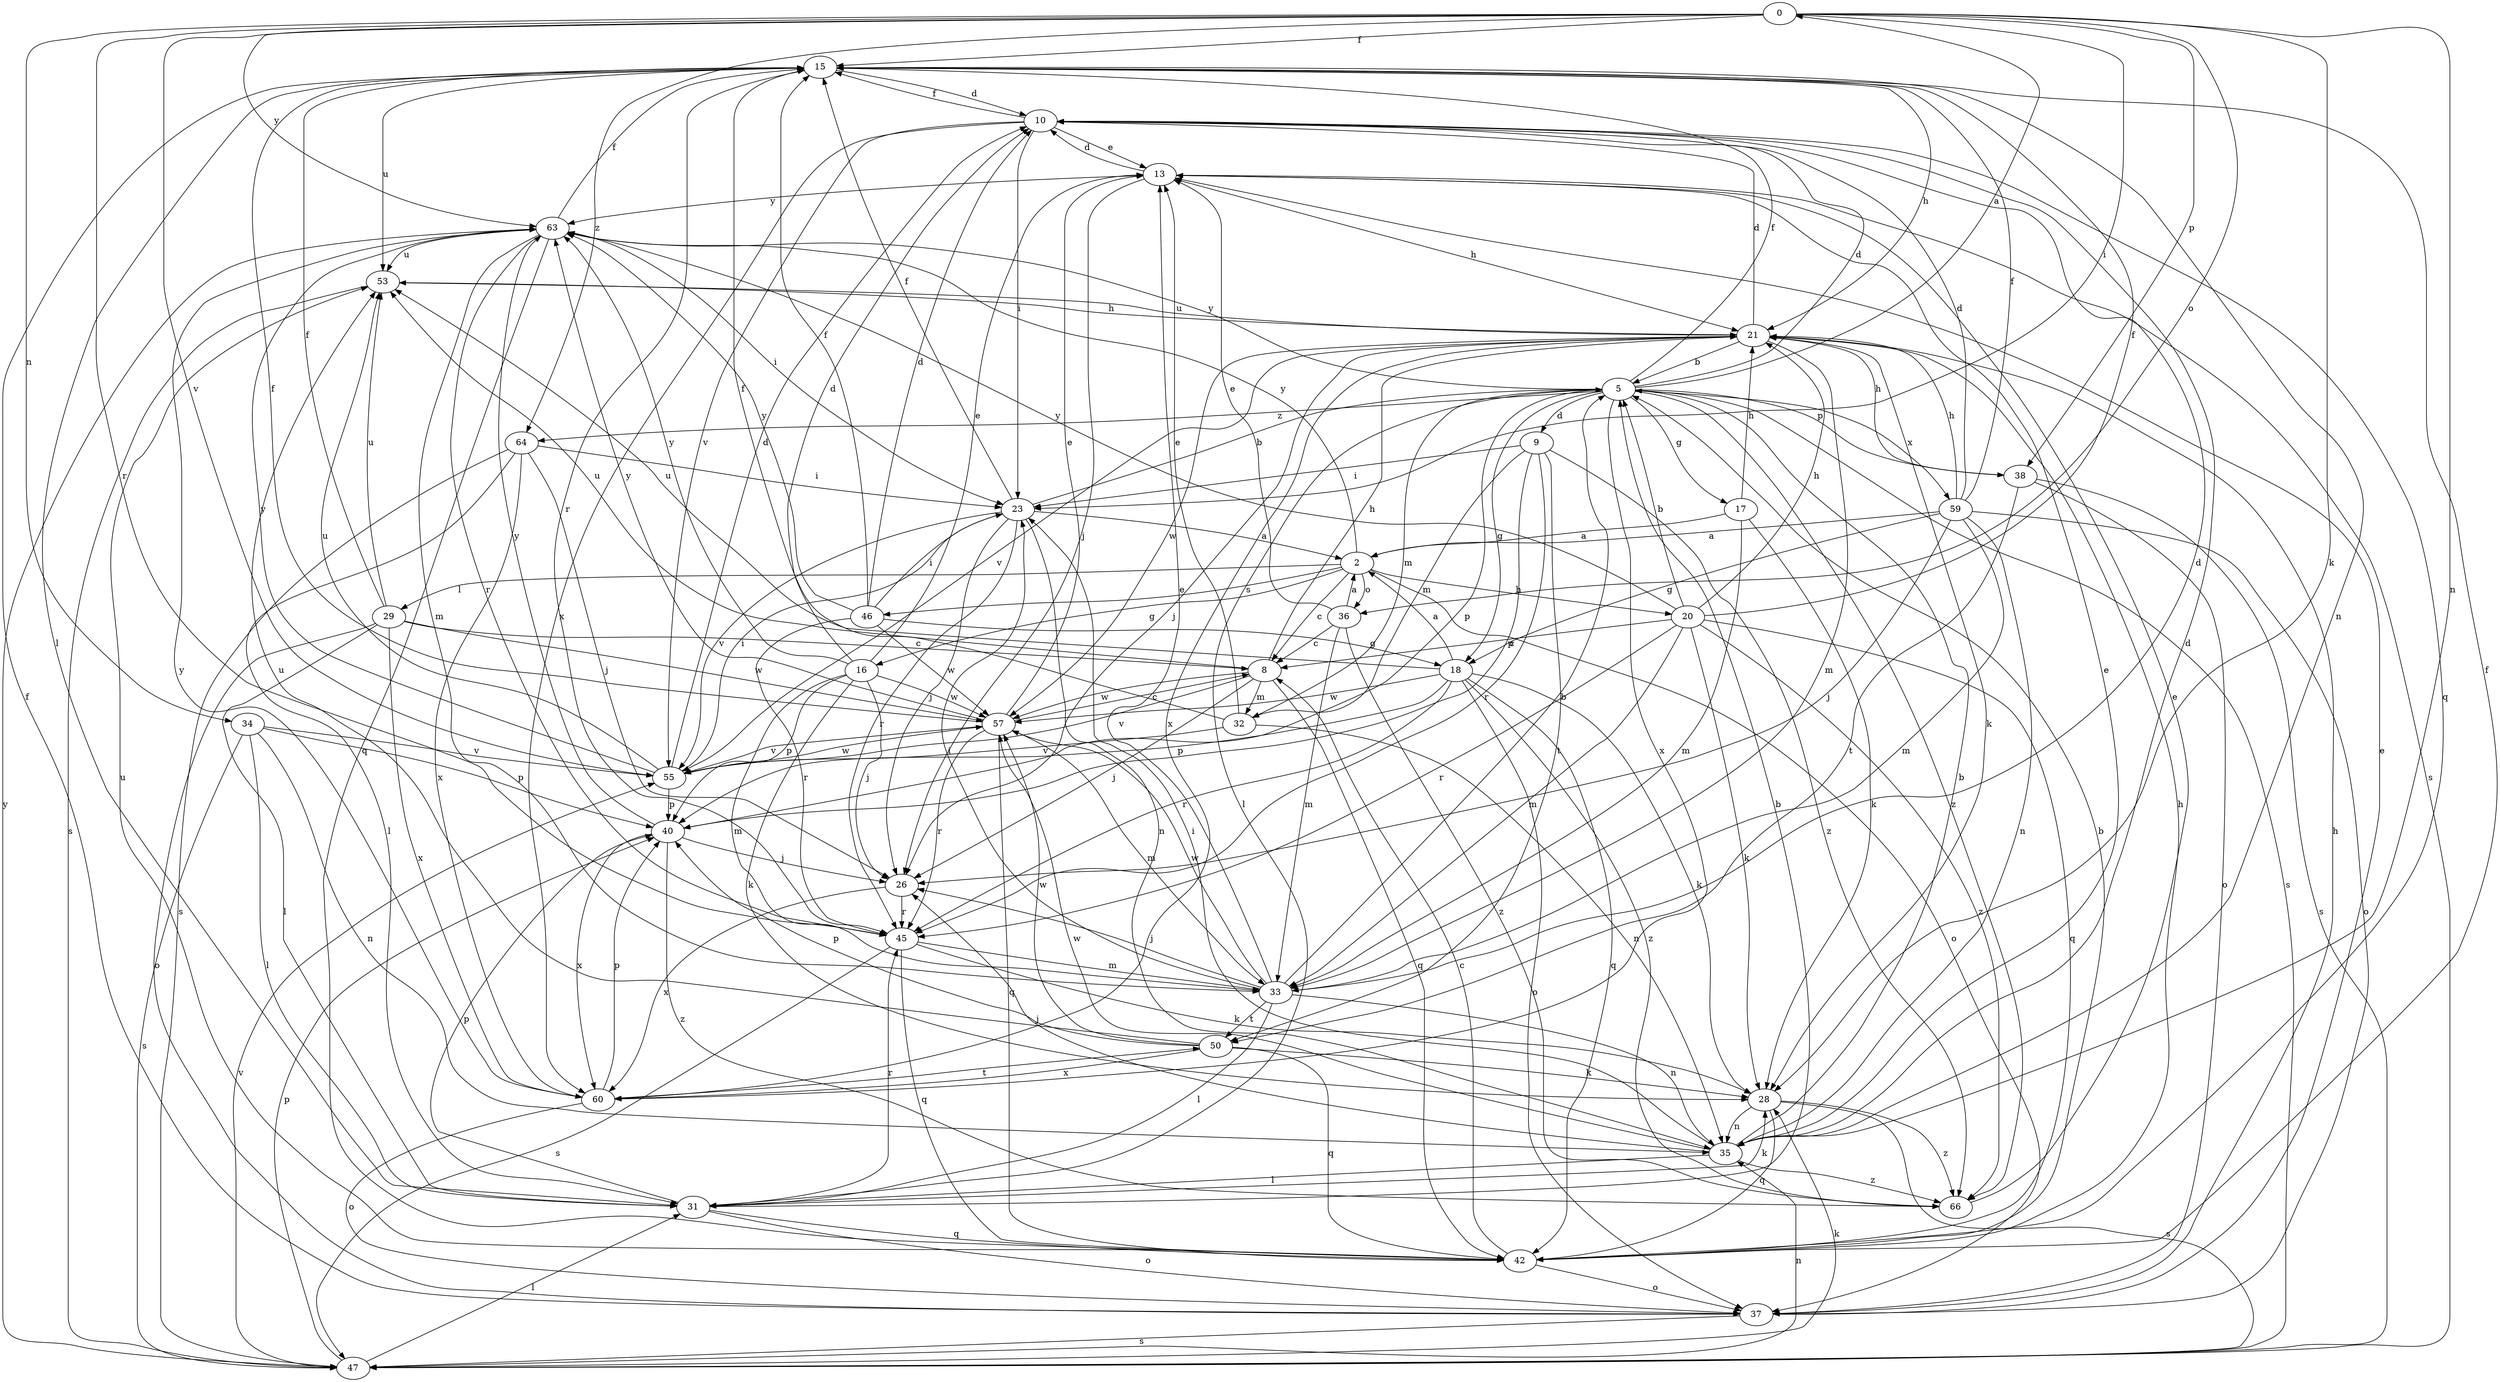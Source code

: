 strict digraph  {
0;
2;
5;
8;
9;
10;
13;
15;
16;
17;
18;
20;
21;
23;
26;
28;
29;
31;
32;
33;
34;
35;
36;
37;
38;
40;
42;
45;
46;
47;
50;
53;
55;
57;
59;
60;
63;
64;
66;
0 -> 15  [label=f];
0 -> 23  [label=i];
0 -> 28  [label=k];
0 -> 34  [label=n];
0 -> 35  [label=n];
0 -> 36  [label=o];
0 -> 38  [label=p];
0 -> 45  [label=r];
0 -> 55  [label=v];
0 -> 63  [label=y];
0 -> 64  [label=z];
2 -> 8  [label=c];
2 -> 16  [label=g];
2 -> 20  [label=h];
2 -> 29  [label=l];
2 -> 36  [label=o];
2 -> 37  [label=o];
2 -> 46  [label=s];
2 -> 63  [label=y];
5 -> 0  [label=a];
5 -> 9  [label=d];
5 -> 10  [label=d];
5 -> 15  [label=f];
5 -> 17  [label=g];
5 -> 18  [label=g];
5 -> 31  [label=l];
5 -> 32  [label=m];
5 -> 38  [label=p];
5 -> 40  [label=p];
5 -> 47  [label=s];
5 -> 59  [label=x];
5 -> 60  [label=x];
5 -> 63  [label=y];
5 -> 64  [label=z];
5 -> 66  [label=z];
8 -> 21  [label=h];
8 -> 26  [label=j];
8 -> 32  [label=m];
8 -> 42  [label=q];
8 -> 53  [label=u];
8 -> 55  [label=v];
8 -> 57  [label=w];
9 -> 23  [label=i];
9 -> 32  [label=m];
9 -> 40  [label=p];
9 -> 45  [label=r];
9 -> 50  [label=t];
9 -> 66  [label=z];
10 -> 13  [label=e];
10 -> 15  [label=f];
10 -> 23  [label=i];
10 -> 42  [label=q];
10 -> 55  [label=v];
10 -> 60  [label=x];
13 -> 10  [label=d];
13 -> 21  [label=h];
13 -> 26  [label=j];
13 -> 47  [label=s];
13 -> 63  [label=y];
15 -> 10  [label=d];
15 -> 21  [label=h];
15 -> 31  [label=l];
15 -> 35  [label=n];
15 -> 45  [label=r];
15 -> 53  [label=u];
16 -> 10  [label=d];
16 -> 13  [label=e];
16 -> 26  [label=j];
16 -> 28  [label=k];
16 -> 33  [label=m];
16 -> 40  [label=p];
16 -> 57  [label=w];
16 -> 63  [label=y];
17 -> 2  [label=a];
17 -> 21  [label=h];
17 -> 28  [label=k];
17 -> 33  [label=m];
18 -> 2  [label=a];
18 -> 28  [label=k];
18 -> 37  [label=o];
18 -> 40  [label=p];
18 -> 42  [label=q];
18 -> 45  [label=r];
18 -> 53  [label=u];
18 -> 57  [label=w];
18 -> 66  [label=z];
20 -> 5  [label=b];
20 -> 8  [label=c];
20 -> 15  [label=f];
20 -> 21  [label=h];
20 -> 28  [label=k];
20 -> 33  [label=m];
20 -> 42  [label=q];
20 -> 45  [label=r];
20 -> 63  [label=y];
20 -> 66  [label=z];
21 -> 5  [label=b];
21 -> 10  [label=d];
21 -> 26  [label=j];
21 -> 28  [label=k];
21 -> 33  [label=m];
21 -> 53  [label=u];
21 -> 55  [label=v];
21 -> 57  [label=w];
21 -> 60  [label=x];
23 -> 2  [label=a];
23 -> 5  [label=b];
23 -> 15  [label=f];
23 -> 26  [label=j];
23 -> 35  [label=n];
23 -> 45  [label=r];
23 -> 55  [label=v];
26 -> 45  [label=r];
26 -> 60  [label=x];
28 -> 35  [label=n];
28 -> 42  [label=q];
28 -> 47  [label=s];
28 -> 66  [label=z];
29 -> 8  [label=c];
29 -> 15  [label=f];
29 -> 31  [label=l];
29 -> 37  [label=o];
29 -> 53  [label=u];
29 -> 57  [label=w];
29 -> 60  [label=x];
31 -> 5  [label=b];
31 -> 28  [label=k];
31 -> 37  [label=o];
31 -> 40  [label=p];
31 -> 42  [label=q];
31 -> 45  [label=r];
32 -> 13  [label=e];
32 -> 15  [label=f];
32 -> 35  [label=n];
32 -> 55  [label=v];
33 -> 5  [label=b];
33 -> 10  [label=d];
33 -> 13  [label=e];
33 -> 23  [label=i];
33 -> 26  [label=j];
33 -> 31  [label=l];
33 -> 35  [label=n];
33 -> 50  [label=t];
33 -> 57  [label=w];
34 -> 31  [label=l];
34 -> 35  [label=n];
34 -> 40  [label=p];
34 -> 47  [label=s];
34 -> 55  [label=v];
35 -> 5  [label=b];
35 -> 10  [label=d];
35 -> 13  [label=e];
35 -> 23  [label=i];
35 -> 26  [label=j];
35 -> 31  [label=l];
35 -> 57  [label=w];
35 -> 66  [label=z];
36 -> 2  [label=a];
36 -> 8  [label=c];
36 -> 13  [label=e];
36 -> 33  [label=m];
36 -> 66  [label=z];
37 -> 13  [label=e];
37 -> 15  [label=f];
37 -> 21  [label=h];
37 -> 47  [label=s];
38 -> 21  [label=h];
38 -> 37  [label=o];
38 -> 47  [label=s];
38 -> 50  [label=t];
40 -> 26  [label=j];
40 -> 60  [label=x];
40 -> 63  [label=y];
40 -> 66  [label=z];
42 -> 5  [label=b];
42 -> 8  [label=c];
42 -> 15  [label=f];
42 -> 21  [label=h];
42 -> 37  [label=o];
42 -> 53  [label=u];
45 -> 28  [label=k];
45 -> 33  [label=m];
45 -> 42  [label=q];
45 -> 47  [label=s];
46 -> 10  [label=d];
46 -> 15  [label=f];
46 -> 18  [label=g];
46 -> 23  [label=i];
46 -> 45  [label=r];
46 -> 57  [label=w];
46 -> 63  [label=y];
47 -> 28  [label=k];
47 -> 31  [label=l];
47 -> 35  [label=n];
47 -> 40  [label=p];
47 -> 55  [label=v];
47 -> 63  [label=y];
50 -> 28  [label=k];
50 -> 40  [label=p];
50 -> 42  [label=q];
50 -> 53  [label=u];
50 -> 57  [label=w];
50 -> 60  [label=x];
53 -> 21  [label=h];
53 -> 47  [label=s];
55 -> 10  [label=d];
55 -> 23  [label=i];
55 -> 40  [label=p];
55 -> 53  [label=u];
55 -> 57  [label=w];
55 -> 63  [label=y];
57 -> 8  [label=c];
57 -> 13  [label=e];
57 -> 15  [label=f];
57 -> 33  [label=m];
57 -> 42  [label=q];
57 -> 45  [label=r];
57 -> 55  [label=v];
57 -> 63  [label=y];
59 -> 2  [label=a];
59 -> 10  [label=d];
59 -> 15  [label=f];
59 -> 18  [label=g];
59 -> 21  [label=h];
59 -> 26  [label=j];
59 -> 33  [label=m];
59 -> 35  [label=n];
59 -> 37  [label=o];
60 -> 37  [label=o];
60 -> 40  [label=p];
60 -> 50  [label=t];
60 -> 63  [label=y];
63 -> 15  [label=f];
63 -> 23  [label=i];
63 -> 33  [label=m];
63 -> 42  [label=q];
63 -> 45  [label=r];
63 -> 53  [label=u];
64 -> 23  [label=i];
64 -> 26  [label=j];
64 -> 31  [label=l];
64 -> 47  [label=s];
64 -> 60  [label=x];
66 -> 13  [label=e];
}
